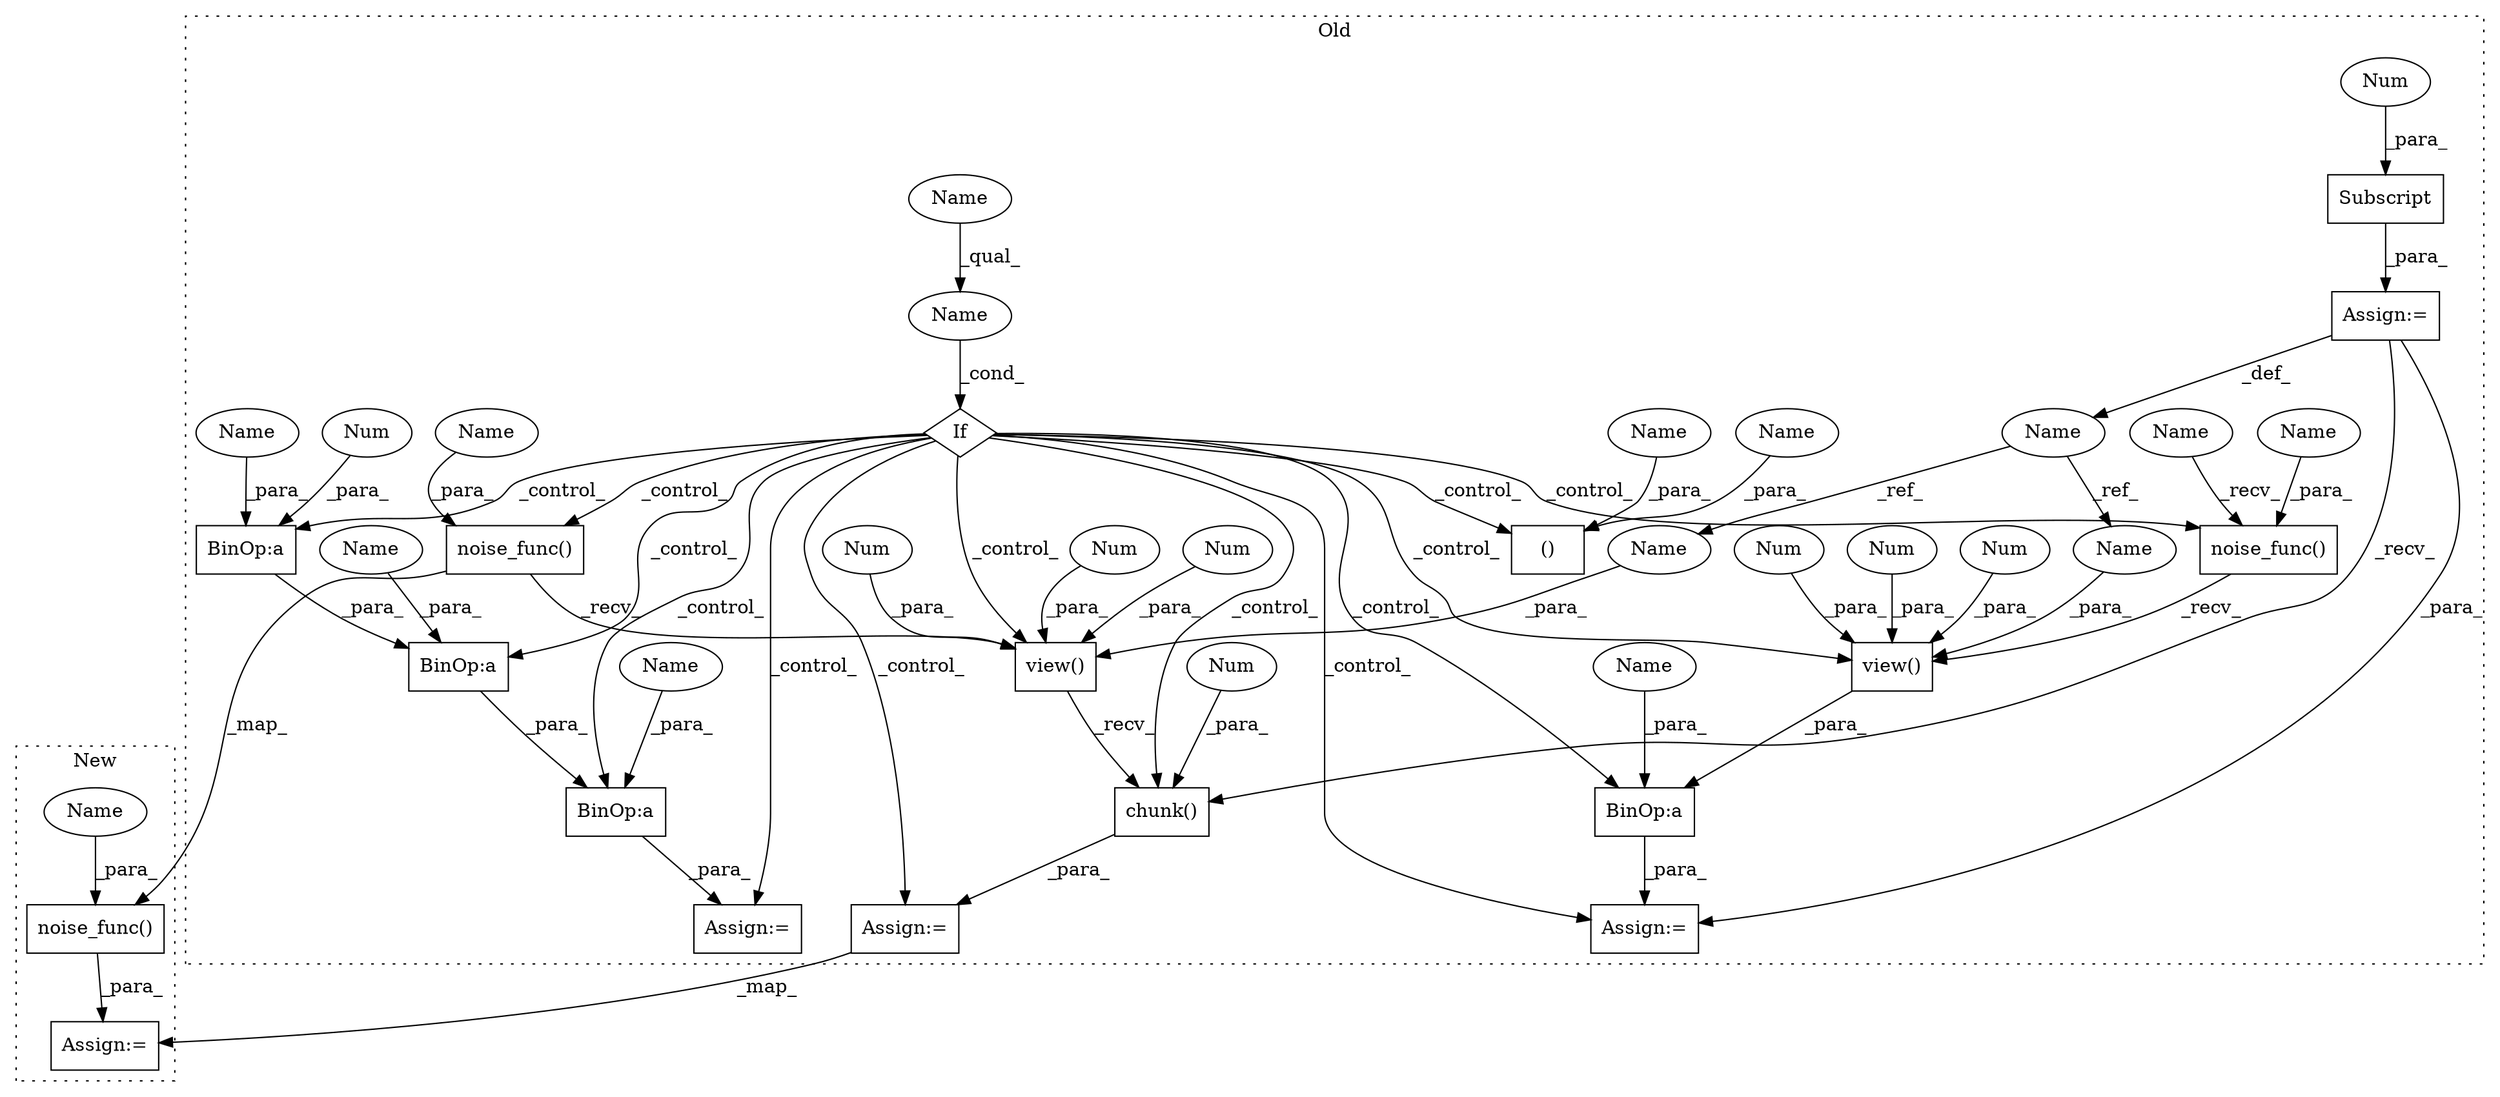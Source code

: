 digraph G {
subgraph cluster0 {
1 [label="noise_func()" a="75" s="5579,5606" l="16,1" shape="box"];
3 [label="If" a="96" s="5527,5551" l="3,14" shape="diamond"];
4 [label="BinOp:a" a="82" s="5681" l="3" shape="box"];
5 [label="BinOp:a" a="82" s="5690" l="3" shape="box"];
6 [label="()" a="54" s="5570" l="6" shape="box"];
7 [label="BinOp:a" a="82" s="5680" l="17" shape="box"];
8 [label="BinOp:a" a="82" s="5733" l="3" shape="box"];
9 [label="view()" a="75" s="5736,5785" l="34,1" shape="box"];
10 [label="view()" a="75" s="5579,5645" l="51,1" shape="box"];
11 [label="Name" a="87" s="5530" l="21" shape="ellipse"];
12 [label="Name" a="87" s="5462" l="5" shape="ellipse"];
13 [label="chunk()" a="75" s="5579,5654" l="74,8" shape="box"];
14 [label="Num" a="76" s="5637" l="2" shape="ellipse"];
15 [label="Num" a="76" s="5680" l="1" shape="ellipse"];
16 [label="noise_func()" a="75" s="5736,5763" l="16,1" shape="box"];
17 [label="Num" a="76" s="5777" l="2" shape="ellipse"];
18 [label="Num" a="76" s="5653" l="1" shape="ellipse"];
19 [label="Num" a="76" s="5644" l="1" shape="ellipse"];
20 [label="Num" a="76" s="5784" l="1" shape="ellipse"];
21 [label="Num" a="76" s="5781" l="1" shape="ellipse"];
22 [label="Num" a="76" s="5641" l="1" shape="ellipse"];
23 [label="Assign:=" a="68" s="5729" l="3" shape="box"];
24 [label="Assign:=" a="68" s="5467" l="3" shape="box"];
25 [label="Subscript" a="63" s="5470,0" l="13,0" shape="box"];
26 [label="Num" a="76" s="5481" l="1" shape="ellipse"];
27 [label="Assign:=" a="68" s="5676" l="3" shape="box"];
29 [label="Assign:=" a="68" s="5570" l="9" shape="box"];
30 [label="Name" a="87" s="5595" l="11" shape="ellipse"];
31 [label="Name" a="87" s="5752" l="11" shape="ellipse"];
32 [label="Name" a="87" s="5697" l="4" shape="ellipse"];
33 [label="Name" a="87" s="5572" l="4" shape="ellipse"];
34 [label="Name" a="87" s="5732" l="1" shape="ellipse"];
35 [label="Name" a="87" s="5693" l="1" shape="ellipse"];
36 [label="Name" a="87" s="5565" l="5" shape="ellipse"];
37 [label="Name" a="87" s="5684" l="5" shape="ellipse"];
38 [label="Name" a="87" s="5630" l="5" shape="ellipse"];
39 [label="Name" a="87" s="5770" l="5" shape="ellipse"];
41 [label="Name" a="87" s="5530" l="4" shape="ellipse"];
42 [label="Name" a="87" s="5736" l="4" shape="ellipse"];
label = "Old";
style="dotted";
}
subgraph cluster1 {
2 [label="noise_func()" a="75" s="4174,4204" l="16,1" shape="box"];
28 [label="Assign:=" a="68" s="4171" l="3" shape="box"];
40 [label="Name" a="87" s="4190" l="1" shape="ellipse"];
label = "New";
style="dotted";
}
1 -> 10 [label="_recv_"];
1 -> 2 [label="_map_"];
2 -> 28 [label="_para_"];
3 -> 23 [label="_control_"];
3 -> 4 [label="_control_"];
3 -> 6 [label="_control_"];
3 -> 27 [label="_control_"];
3 -> 29 [label="_control_"];
3 -> 10 [label="_control_"];
3 -> 16 [label="_control_"];
3 -> 1 [label="_control_"];
3 -> 8 [label="_control_"];
3 -> 9 [label="_control_"];
3 -> 13 [label="_control_"];
3 -> 7 [label="_control_"];
3 -> 5 [label="_control_"];
4 -> 5 [label="_para_"];
5 -> 7 [label="_para_"];
7 -> 27 [label="_para_"];
8 -> 23 [label="_para_"];
9 -> 8 [label="_para_"];
10 -> 13 [label="_recv_"];
11 -> 3 [label="_cond_"];
12 -> 38 [label="_ref_"];
12 -> 39 [label="_ref_"];
13 -> 29 [label="_para_"];
14 -> 10 [label="_para_"];
15 -> 4 [label="_para_"];
16 -> 9 [label="_recv_"];
17 -> 9 [label="_para_"];
18 -> 13 [label="_para_"];
19 -> 10 [label="_para_"];
20 -> 9 [label="_para_"];
21 -> 9 [label="_para_"];
22 -> 10 [label="_para_"];
24 -> 13 [label="_recv_"];
24 -> 12 [label="_def_"];
24 -> 23 [label="_para_"];
25 -> 24 [label="_para_"];
26 -> 25 [label="_para_"];
29 -> 28 [label="_map_"];
30 -> 1 [label="_para_"];
31 -> 16 [label="_para_"];
32 -> 7 [label="_para_"];
33 -> 6 [label="_para_"];
34 -> 8 [label="_para_"];
35 -> 5 [label="_para_"];
36 -> 6 [label="_para_"];
37 -> 4 [label="_para_"];
38 -> 10 [label="_para_"];
39 -> 9 [label="_para_"];
40 -> 2 [label="_para_"];
41 -> 11 [label="_qual_"];
42 -> 16 [label="_recv_"];
}